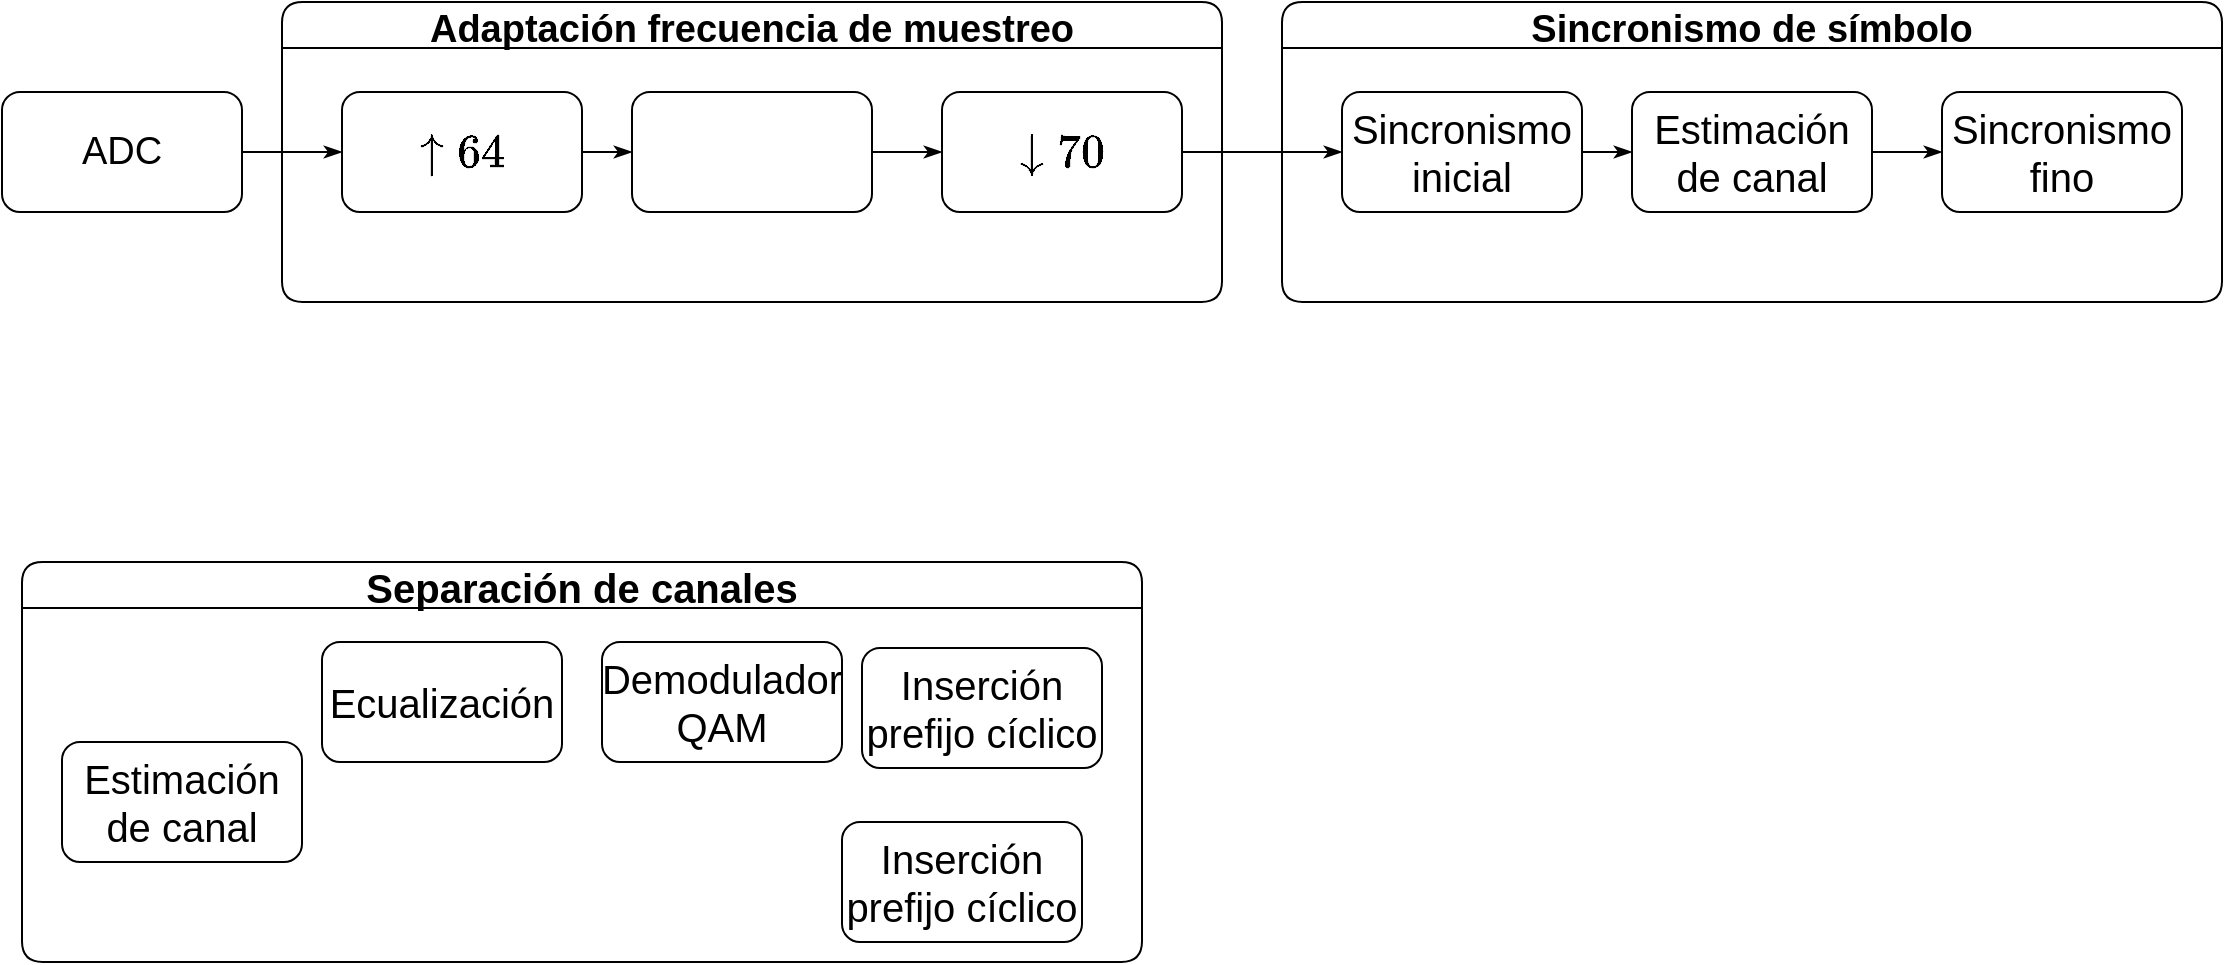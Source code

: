 <mxfile version="20.0.1" type="github">
  <diagram id="Nd16n7NBunU-I2EHx7CY" name="Page-1">
    <mxGraphModel dx="3160" dy="1693" grid="1" gridSize="10" guides="1" tooltips="1" connect="1" arrows="1" fold="1" page="1" pageScale="1" pageWidth="1169" pageHeight="827" math="1" shadow="0">
      <root>
        <mxCell id="0" />
        <mxCell id="1" parent="0" />
        <mxCell id="MP2WACs4-sLn1RNzfsrc-10" style="edgeStyle=orthogonalEdgeStyle;rounded=0;orthogonalLoop=1;jettySize=auto;html=1;exitX=1;exitY=0.5;exitDx=0;exitDy=0;entryX=0;entryY=0.5;entryDx=0;entryDy=0;fontSize=20;endArrow=none;endFill=0;" edge="1" parent="1" source="MP2WACs4-sLn1RNzfsrc-1" target="MP2WACs4-sLn1RNzfsrc-4">
          <mxGeometry relative="1" as="geometry" />
        </mxCell>
        <mxCell id="MP2WACs4-sLn1RNzfsrc-1" value="&lt;font style=&quot;font-size: 19px;&quot;&gt;ADC&lt;/font&gt;" style="rounded=1;whiteSpace=wrap;html=1;" vertex="1" parent="1">
          <mxGeometry x="20" y="135" width="120" height="60" as="geometry" />
        </mxCell>
        <mxCell id="MP2WACs4-sLn1RNzfsrc-24" style="edgeStyle=orthogonalEdgeStyle;rounded=0;orthogonalLoop=1;jettySize=auto;html=1;exitX=1;exitY=0.5;exitDx=0;exitDy=0;fontSize=20;endArrow=none;endFill=0;" edge="1" parent="1" source="MP2WACs4-sLn1RNzfsrc-4">
          <mxGeometry relative="1" as="geometry">
            <mxPoint x="660" y="164.976" as="targetPoint" />
          </mxGeometry>
        </mxCell>
        <mxCell id="MP2WACs4-sLn1RNzfsrc-4" value="Adaptación frecuencia de muestreo" style="swimlane;fontSize=19;rounded=1;" vertex="1" parent="1">
          <mxGeometry x="160" y="90" width="470" height="150" as="geometry" />
        </mxCell>
        <mxCell id="MP2WACs4-sLn1RNzfsrc-12" style="edgeStyle=orthogonalEdgeStyle;rounded=0;orthogonalLoop=1;jettySize=auto;html=1;exitX=1;exitY=0.5;exitDx=0;exitDy=0;entryX=0;entryY=0.5;entryDx=0;entryDy=0;fontSize=20;endArrow=classicThin;endFill=1;" edge="1" parent="MP2WACs4-sLn1RNzfsrc-4" source="MP2WACs4-sLn1RNzfsrc-3" target="MP2WACs4-sLn1RNzfsrc-5">
          <mxGeometry relative="1" as="geometry" />
        </mxCell>
        <mxCell id="MP2WACs4-sLn1RNzfsrc-3" value="&lt;font style=&quot;font-size: 20px;&quot;&gt;$$\uparrow 64$$&lt;/font&gt;" style="rounded=1;whiteSpace=wrap;html=1;" vertex="1" parent="MP2WACs4-sLn1RNzfsrc-4">
          <mxGeometry x="30" y="45" width="120" height="60" as="geometry" />
        </mxCell>
        <mxCell id="MP2WACs4-sLn1RNzfsrc-13" style="edgeStyle=orthogonalEdgeStyle;rounded=0;orthogonalLoop=1;jettySize=auto;html=1;exitX=1;exitY=0.5;exitDx=0;exitDy=0;fontSize=20;endArrow=classicThin;endFill=1;" edge="1" parent="MP2WACs4-sLn1RNzfsrc-4" source="MP2WACs4-sLn1RNzfsrc-5" target="MP2WACs4-sLn1RNzfsrc-6">
          <mxGeometry relative="1" as="geometry" />
        </mxCell>
        <mxCell id="MP2WACs4-sLn1RNzfsrc-5" value="" style="rounded=1;whiteSpace=wrap;html=1;" vertex="1" parent="MP2WACs4-sLn1RNzfsrc-4">
          <mxGeometry x="175" y="45" width="120" height="60" as="geometry" />
        </mxCell>
        <mxCell id="MP2WACs4-sLn1RNzfsrc-6" value="&lt;font style=&quot;font-size: 20px;&quot;&gt;$$\downarrow 70$$&lt;/font&gt;" style="rounded=1;whiteSpace=wrap;html=1;" vertex="1" parent="MP2WACs4-sLn1RNzfsrc-4">
          <mxGeometry x="330" y="45" width="120" height="60" as="geometry" />
        </mxCell>
        <mxCell id="MP2WACs4-sLn1RNzfsrc-8" value="" style="shape=image;verticalLabelPosition=bottom;labelBackgroundColor=default;verticalAlign=top;aspect=fixed;imageAspect=0;image=https://www.simbologia-electronica.com/imagenes/simbolos-electronicos/filtros-electricos/pasa-baja_1.png;" vertex="1" parent="MP2WACs4-sLn1RNzfsrc-4">
          <mxGeometry x="200" y="40" width="70" height="70" as="geometry" />
        </mxCell>
        <mxCell id="MP2WACs4-sLn1RNzfsrc-11" style="edgeStyle=orthogonalEdgeStyle;rounded=0;orthogonalLoop=1;jettySize=auto;html=1;exitX=0;exitY=0.5;exitDx=0;exitDy=0;entryX=0;entryY=0.5;entryDx=0;entryDy=0;fontSize=20;endArrow=classicThin;endFill=1;" edge="1" parent="MP2WACs4-sLn1RNzfsrc-4" source="MP2WACs4-sLn1RNzfsrc-4" target="MP2WACs4-sLn1RNzfsrc-3">
          <mxGeometry relative="1" as="geometry" />
        </mxCell>
        <mxCell id="MP2WACs4-sLn1RNzfsrc-16" value="Sincronismo de símbolo" style="swimlane;fontSize=19;rounded=1;" vertex="1" parent="1">
          <mxGeometry x="660" y="90" width="470" height="150" as="geometry" />
        </mxCell>
        <mxCell id="MP2WACs4-sLn1RNzfsrc-17" style="edgeStyle=orthogonalEdgeStyle;rounded=0;orthogonalLoop=1;jettySize=auto;html=1;exitX=1;exitY=0.5;exitDx=0;exitDy=0;entryX=0;entryY=0.5;entryDx=0;entryDy=0;fontSize=20;endArrow=classicThin;endFill=1;" edge="1" parent="MP2WACs4-sLn1RNzfsrc-16" source="MP2WACs4-sLn1RNzfsrc-18" target="MP2WACs4-sLn1RNzfsrc-20">
          <mxGeometry relative="1" as="geometry" />
        </mxCell>
        <mxCell id="MP2WACs4-sLn1RNzfsrc-18" value="&lt;font style=&quot;font-size: 20px;&quot;&gt;Sincronismo inicial&lt;/font&gt;" style="rounded=1;whiteSpace=wrap;html=1;" vertex="1" parent="MP2WACs4-sLn1RNzfsrc-16">
          <mxGeometry x="30" y="45" width="120" height="60" as="geometry" />
        </mxCell>
        <mxCell id="MP2WACs4-sLn1RNzfsrc-19" style="edgeStyle=orthogonalEdgeStyle;rounded=0;orthogonalLoop=1;jettySize=auto;html=1;exitX=1;exitY=0.5;exitDx=0;exitDy=0;fontSize=20;endArrow=classicThin;endFill=1;" edge="1" parent="MP2WACs4-sLn1RNzfsrc-16" source="MP2WACs4-sLn1RNzfsrc-20" target="MP2WACs4-sLn1RNzfsrc-21">
          <mxGeometry relative="1" as="geometry" />
        </mxCell>
        <mxCell id="MP2WACs4-sLn1RNzfsrc-20" value="&lt;font style=&quot;font-size: 20px;&quot;&gt;Estimación de canal&lt;/font&gt;" style="rounded=1;whiteSpace=wrap;html=1;" vertex="1" parent="MP2WACs4-sLn1RNzfsrc-16">
          <mxGeometry x="175" y="45" width="120" height="60" as="geometry" />
        </mxCell>
        <mxCell id="MP2WACs4-sLn1RNzfsrc-21" value="&lt;font style=&quot;font-size: 20px;&quot;&gt;Sincronismo fino&lt;/font&gt;" style="rounded=1;whiteSpace=wrap;html=1;" vertex="1" parent="MP2WACs4-sLn1RNzfsrc-16">
          <mxGeometry x="330" y="45" width="120" height="60" as="geometry" />
        </mxCell>
        <mxCell id="MP2WACs4-sLn1RNzfsrc-23" style="edgeStyle=orthogonalEdgeStyle;rounded=0;orthogonalLoop=1;jettySize=auto;html=1;exitX=0;exitY=0.5;exitDx=0;exitDy=0;entryX=0;entryY=0.5;entryDx=0;entryDy=0;fontSize=20;endArrow=classicThin;endFill=1;" edge="1" parent="MP2WACs4-sLn1RNzfsrc-16" source="MP2WACs4-sLn1RNzfsrc-16" target="MP2WACs4-sLn1RNzfsrc-18">
          <mxGeometry relative="1" as="geometry" />
        </mxCell>
        <mxCell id="MP2WACs4-sLn1RNzfsrc-25" style="edgeStyle=orthogonalEdgeStyle;rounded=0;orthogonalLoop=1;jettySize=auto;html=1;exitX=1;exitY=0.5;exitDx=0;exitDy=0;fontSize=20;endArrow=none;endFill=0;" edge="1" parent="1" source="MP2WACs4-sLn1RNzfsrc-6">
          <mxGeometry relative="1" as="geometry">
            <mxPoint x="630" y="164.976" as="targetPoint" />
          </mxGeometry>
        </mxCell>
        <mxCell id="MP2WACs4-sLn1RNzfsrc-26" value="Separación de canales" style="swimlane;rounded=1;fontSize=20;" vertex="1" parent="1">
          <mxGeometry x="30" y="370" width="560" height="200" as="geometry" />
        </mxCell>
        <mxCell id="MP2WACs4-sLn1RNzfsrc-27" value="&lt;font style=&quot;font-size: 20px;&quot;&gt;Estimación de canal&lt;/font&gt;" style="rounded=1;whiteSpace=wrap;html=1;" vertex="1" parent="MP2WACs4-sLn1RNzfsrc-26">
          <mxGeometry x="20" y="90" width="120" height="60" as="geometry" />
        </mxCell>
        <mxCell id="MP2WACs4-sLn1RNzfsrc-28" value="&lt;font style=&quot;font-size: 20px;&quot;&gt;Ecualización&lt;br&gt;&lt;/font&gt;" style="rounded=1;whiteSpace=wrap;html=1;" vertex="1" parent="MP2WACs4-sLn1RNzfsrc-26">
          <mxGeometry x="150" y="40" width="120" height="60" as="geometry" />
        </mxCell>
        <mxCell id="MP2WACs4-sLn1RNzfsrc-29" value="&lt;font style=&quot;font-size: 20px;&quot;&gt;Demodulador QAM&lt;/font&gt;" style="rounded=1;whiteSpace=wrap;html=1;" vertex="1" parent="MP2WACs4-sLn1RNzfsrc-26">
          <mxGeometry x="290" y="40" width="120" height="60" as="geometry" />
        </mxCell>
        <mxCell id="MP2WACs4-sLn1RNzfsrc-30" value="&lt;span style=&quot;font-size: 20px;&quot;&gt;Inserción prefijo cíclico&lt;/span&gt;" style="rounded=1;whiteSpace=wrap;html=1;" vertex="1" parent="MP2WACs4-sLn1RNzfsrc-26">
          <mxGeometry x="410" y="130" width="120" height="60" as="geometry" />
        </mxCell>
        <mxCell id="MP2WACs4-sLn1RNzfsrc-31" value="&lt;span style=&quot;font-size: 20px;&quot;&gt;Inserción prefijo cíclico&lt;/span&gt;" style="rounded=1;whiteSpace=wrap;html=1;" vertex="1" parent="MP2WACs4-sLn1RNzfsrc-26">
          <mxGeometry x="420" y="43" width="120" height="60" as="geometry" />
        </mxCell>
      </root>
    </mxGraphModel>
  </diagram>
</mxfile>
